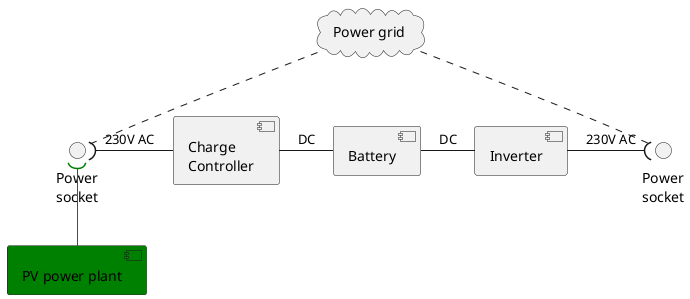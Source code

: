 @startuml

cloud "Power grid" as grid
interface "Power\nsocket" as isocket
component "Charge\nController" as chrg
component "Battery" as batt
component "Inverter" as inv
interface "Power\nsocket" as osocket

component "PV power plant" as pv #Green

grid .down. isocket
isocket )- chrg: 230V AC
chrg - batt: DC
batt - inv: DC
inv -( osocket: 230V AC

osocket .up. grid

isocket )-down[#green]- pv

@enduml
